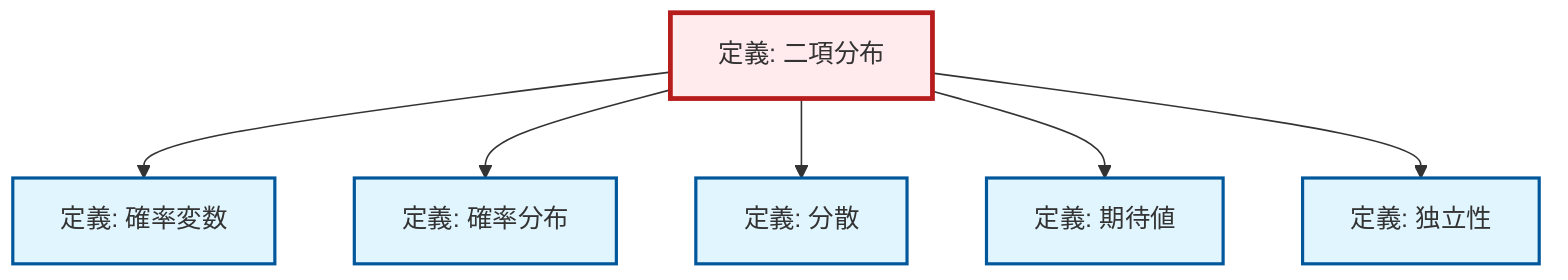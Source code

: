 graph TD
    classDef definition fill:#e1f5fe,stroke:#01579b,stroke-width:2px
    classDef theorem fill:#f3e5f5,stroke:#4a148c,stroke-width:2px
    classDef axiom fill:#fff3e0,stroke:#e65100,stroke-width:2px
    classDef example fill:#e8f5e9,stroke:#1b5e20,stroke-width:2px
    classDef current fill:#ffebee,stroke:#b71c1c,stroke-width:3px
    def-independence["定義: 独立性"]:::definition
    def-expectation["定義: 期待値"]:::definition
    def-variance["定義: 分散"]:::definition
    def-binomial-distribution["定義: 二項分布"]:::definition
    def-probability-distribution["定義: 確率分布"]:::definition
    def-random-variable["定義: 確率変数"]:::definition
    def-binomial-distribution --> def-random-variable
    def-binomial-distribution --> def-probability-distribution
    def-binomial-distribution --> def-variance
    def-binomial-distribution --> def-expectation
    def-binomial-distribution --> def-independence
    class def-binomial-distribution current